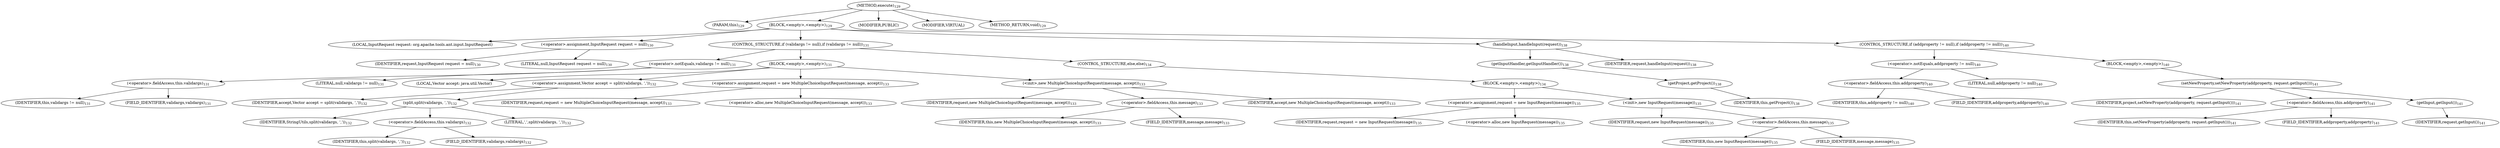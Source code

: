 digraph "execute" {  
"93" [label = <(METHOD,execute)<SUB>129</SUB>> ]
"15" [label = <(PARAM,this)<SUB>129</SUB>> ]
"94" [label = <(BLOCK,&lt;empty&gt;,&lt;empty&gt;)<SUB>129</SUB>> ]
"12" [label = <(LOCAL,InputRequest request: org.apache.tools.ant.input.InputRequest)> ]
"95" [label = <(&lt;operator&gt;.assignment,InputRequest request = null)<SUB>130</SUB>> ]
"96" [label = <(IDENTIFIER,request,InputRequest request = null)<SUB>130</SUB>> ]
"97" [label = <(LITERAL,null,InputRequest request = null)<SUB>130</SUB>> ]
"98" [label = <(CONTROL_STRUCTURE,if (validargs != null),if (validargs != null))<SUB>131</SUB>> ]
"99" [label = <(&lt;operator&gt;.notEquals,validargs != null)<SUB>131</SUB>> ]
"100" [label = <(&lt;operator&gt;.fieldAccess,this.validargs)<SUB>131</SUB>> ]
"101" [label = <(IDENTIFIER,this,validargs != null)<SUB>131</SUB>> ]
"102" [label = <(FIELD_IDENTIFIER,validargs,validargs)<SUB>131</SUB>> ]
"103" [label = <(LITERAL,null,validargs != null)<SUB>131</SUB>> ]
"104" [label = <(BLOCK,&lt;empty&gt;,&lt;empty&gt;)<SUB>131</SUB>> ]
"105" [label = <(LOCAL,Vector accept: java.util.Vector)> ]
"106" [label = <(&lt;operator&gt;.assignment,Vector accept = split(validargs, ','))<SUB>132</SUB>> ]
"107" [label = <(IDENTIFIER,accept,Vector accept = split(validargs, ','))<SUB>132</SUB>> ]
"108" [label = <(split,split(validargs, ','))<SUB>132</SUB>> ]
"109" [label = <(IDENTIFIER,StringUtils,split(validargs, ','))<SUB>132</SUB>> ]
"110" [label = <(&lt;operator&gt;.fieldAccess,this.validargs)<SUB>132</SUB>> ]
"111" [label = <(IDENTIFIER,this,split(validargs, ','))<SUB>132</SUB>> ]
"112" [label = <(FIELD_IDENTIFIER,validargs,validargs)<SUB>132</SUB>> ]
"113" [label = <(LITERAL,',',split(validargs, ','))<SUB>132</SUB>> ]
"114" [label = <(&lt;operator&gt;.assignment,request = new MultipleChoiceInputRequest(message, accept))<SUB>133</SUB>> ]
"115" [label = <(IDENTIFIER,request,request = new MultipleChoiceInputRequest(message, accept))<SUB>133</SUB>> ]
"116" [label = <(&lt;operator&gt;.alloc,new MultipleChoiceInputRequest(message, accept))<SUB>133</SUB>> ]
"117" [label = <(&lt;init&gt;,new MultipleChoiceInputRequest(message, accept))<SUB>133</SUB>> ]
"11" [label = <(IDENTIFIER,request,new MultipleChoiceInputRequest(message, accept))<SUB>133</SUB>> ]
"118" [label = <(&lt;operator&gt;.fieldAccess,this.message)<SUB>133</SUB>> ]
"119" [label = <(IDENTIFIER,this,new MultipleChoiceInputRequest(message, accept))<SUB>133</SUB>> ]
"120" [label = <(FIELD_IDENTIFIER,message,message)<SUB>133</SUB>> ]
"121" [label = <(IDENTIFIER,accept,new MultipleChoiceInputRequest(message, accept))<SUB>133</SUB>> ]
"122" [label = <(CONTROL_STRUCTURE,else,else)<SUB>134</SUB>> ]
"123" [label = <(BLOCK,&lt;empty&gt;,&lt;empty&gt;)<SUB>134</SUB>> ]
"124" [label = <(&lt;operator&gt;.assignment,request = new InputRequest(message))<SUB>135</SUB>> ]
"125" [label = <(IDENTIFIER,request,request = new InputRequest(message))<SUB>135</SUB>> ]
"126" [label = <(&lt;operator&gt;.alloc,new InputRequest(message))<SUB>135</SUB>> ]
"127" [label = <(&lt;init&gt;,new InputRequest(message))<SUB>135</SUB>> ]
"13" [label = <(IDENTIFIER,request,new InputRequest(message))<SUB>135</SUB>> ]
"128" [label = <(&lt;operator&gt;.fieldAccess,this.message)<SUB>135</SUB>> ]
"129" [label = <(IDENTIFIER,this,new InputRequest(message))<SUB>135</SUB>> ]
"130" [label = <(FIELD_IDENTIFIER,message,message)<SUB>135</SUB>> ]
"131" [label = <(handleInput,handleInput(request))<SUB>138</SUB>> ]
"132" [label = <(getInputHandler,getInputHandler())<SUB>138</SUB>> ]
"133" [label = <(getProject,getProject())<SUB>138</SUB>> ]
"14" [label = <(IDENTIFIER,this,getProject())<SUB>138</SUB>> ]
"134" [label = <(IDENTIFIER,request,handleInput(request))<SUB>138</SUB>> ]
"135" [label = <(CONTROL_STRUCTURE,if (addproperty != null),if (addproperty != null))<SUB>140</SUB>> ]
"136" [label = <(&lt;operator&gt;.notEquals,addproperty != null)<SUB>140</SUB>> ]
"137" [label = <(&lt;operator&gt;.fieldAccess,this.addproperty)<SUB>140</SUB>> ]
"138" [label = <(IDENTIFIER,this,addproperty != null)<SUB>140</SUB>> ]
"139" [label = <(FIELD_IDENTIFIER,addproperty,addproperty)<SUB>140</SUB>> ]
"140" [label = <(LITERAL,null,addproperty != null)<SUB>140</SUB>> ]
"141" [label = <(BLOCK,&lt;empty&gt;,&lt;empty&gt;)<SUB>140</SUB>> ]
"142" [label = <(setNewProperty,setNewProperty(addproperty, request.getInput()))<SUB>141</SUB>> ]
"143" [label = <(IDENTIFIER,project,setNewProperty(addproperty, request.getInput()))<SUB>141</SUB>> ]
"144" [label = <(&lt;operator&gt;.fieldAccess,this.addproperty)<SUB>141</SUB>> ]
"145" [label = <(IDENTIFIER,this,setNewProperty(addproperty, request.getInput()))<SUB>141</SUB>> ]
"146" [label = <(FIELD_IDENTIFIER,addproperty,addproperty)<SUB>141</SUB>> ]
"147" [label = <(getInput,getInput())<SUB>141</SUB>> ]
"148" [label = <(IDENTIFIER,request,getInput())<SUB>141</SUB>> ]
"149" [label = <(MODIFIER,PUBLIC)> ]
"150" [label = <(MODIFIER,VIRTUAL)> ]
"151" [label = <(METHOD_RETURN,void)<SUB>129</SUB>> ]
  "93" -> "15" 
  "93" -> "94" 
  "93" -> "149" 
  "93" -> "150" 
  "93" -> "151" 
  "94" -> "12" 
  "94" -> "95" 
  "94" -> "98" 
  "94" -> "131" 
  "94" -> "135" 
  "95" -> "96" 
  "95" -> "97" 
  "98" -> "99" 
  "98" -> "104" 
  "98" -> "122" 
  "99" -> "100" 
  "99" -> "103" 
  "100" -> "101" 
  "100" -> "102" 
  "104" -> "105" 
  "104" -> "106" 
  "104" -> "114" 
  "104" -> "117" 
  "106" -> "107" 
  "106" -> "108" 
  "108" -> "109" 
  "108" -> "110" 
  "108" -> "113" 
  "110" -> "111" 
  "110" -> "112" 
  "114" -> "115" 
  "114" -> "116" 
  "117" -> "11" 
  "117" -> "118" 
  "117" -> "121" 
  "118" -> "119" 
  "118" -> "120" 
  "122" -> "123" 
  "123" -> "124" 
  "123" -> "127" 
  "124" -> "125" 
  "124" -> "126" 
  "127" -> "13" 
  "127" -> "128" 
  "128" -> "129" 
  "128" -> "130" 
  "131" -> "132" 
  "131" -> "134" 
  "132" -> "133" 
  "133" -> "14" 
  "135" -> "136" 
  "135" -> "141" 
  "136" -> "137" 
  "136" -> "140" 
  "137" -> "138" 
  "137" -> "139" 
  "141" -> "142" 
  "142" -> "143" 
  "142" -> "144" 
  "142" -> "147" 
  "144" -> "145" 
  "144" -> "146" 
  "147" -> "148" 
}
